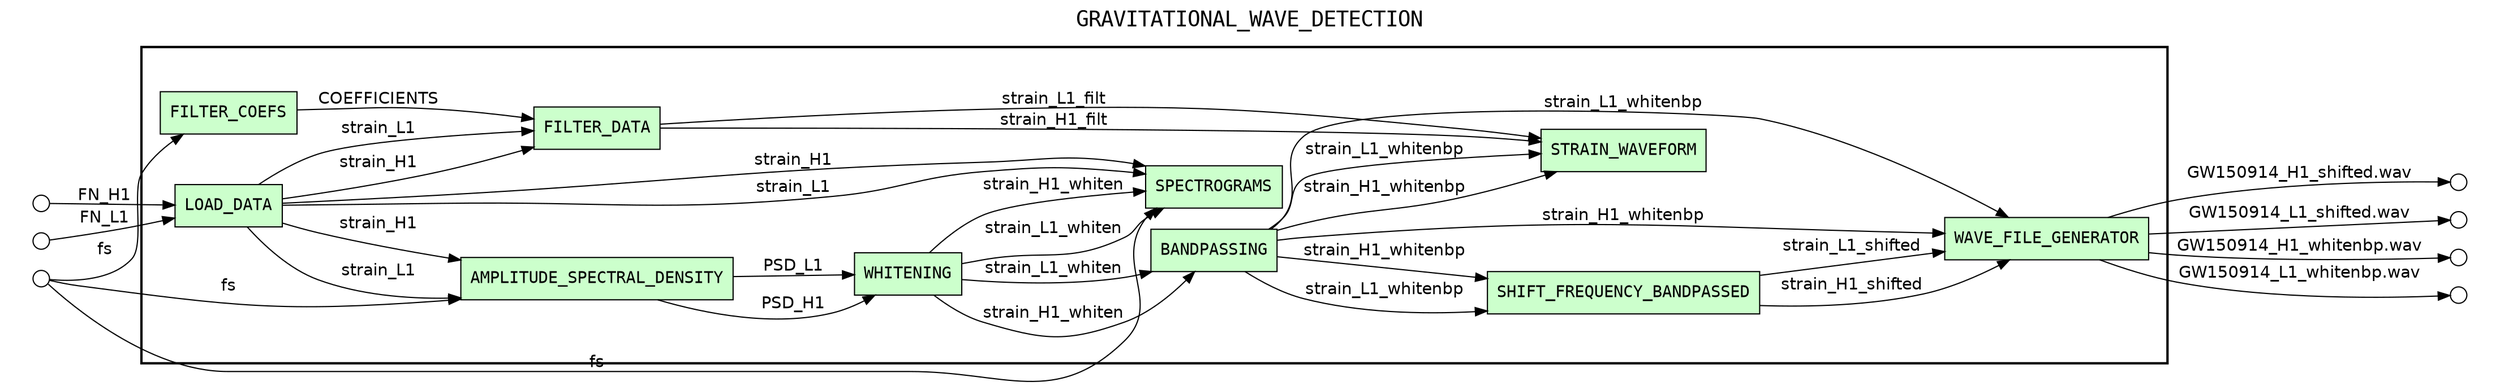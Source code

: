 digraph Workflow {
rankdir=LR
fontname=Courier; fontsize=18; labelloc=t
label=GRAVITATIONAL_WAVE_DETECTION
subgraph cluster_workflow_box_outer { label=""; color=black; penwidth=2
subgraph cluster_workflow_box_inner { label=""; color=white
node[shape=box style=filled fillcolor="#CCFFCC" peripheries=1 fontname=Courier]
LOAD_DATA
AMPLITUDE_SPECTRAL_DENSITY
WHITENING
BANDPASSING
STRAIN_WAVEFORM
SPECTROGRAMS
FILTER_COEFS
FILTER_DATA
WAVE_FILE_GENERATOR
SHIFT_FREQUENCY_BANDPASSED
edge[fontname=Helvetica]
LOAD_DATA -> AMPLITUDE_SPECTRAL_DENSITY [label=strain_H1]
LOAD_DATA -> SPECTROGRAMS [label=strain_H1]
LOAD_DATA -> FILTER_DATA [label=strain_H1]
LOAD_DATA -> AMPLITUDE_SPECTRAL_DENSITY [label=strain_L1]
LOAD_DATA -> SPECTROGRAMS [label=strain_L1]
LOAD_DATA -> FILTER_DATA [label=strain_L1]
AMPLITUDE_SPECTRAL_DENSITY -> WHITENING [label=PSD_H1]
AMPLITUDE_SPECTRAL_DENSITY -> WHITENING [label=PSD_L1]
WHITENING -> BANDPASSING [label=strain_H1_whiten]
WHITENING -> SPECTROGRAMS [label=strain_H1_whiten]
WHITENING -> BANDPASSING [label=strain_L1_whiten]
WHITENING -> SPECTROGRAMS [label=strain_L1_whiten]
BANDPASSING -> STRAIN_WAVEFORM [label=strain_H1_whitenbp]
BANDPASSING -> WAVE_FILE_GENERATOR [label=strain_H1_whitenbp]
BANDPASSING -> SHIFT_FREQUENCY_BANDPASSED [label=strain_H1_whitenbp]
BANDPASSING -> STRAIN_WAVEFORM [label=strain_L1_whitenbp]
BANDPASSING -> WAVE_FILE_GENERATOR [label=strain_L1_whitenbp]
BANDPASSING -> SHIFT_FREQUENCY_BANDPASSED [label=strain_L1_whitenbp]
FILTER_COEFS -> FILTER_DATA [label=COEFFICIENTS]
FILTER_DATA -> STRAIN_WAVEFORM [label=strain_H1_filt]
FILTER_DATA -> STRAIN_WAVEFORM [label=strain_L1_filt]
SHIFT_FREQUENCY_BANDPASSED -> WAVE_FILE_GENERATOR [label=strain_H1_shifted]
SHIFT_FREQUENCY_BANDPASSED -> WAVE_FILE_GENERATOR [label=strain_L1_shifted]
}}
subgraph cluster_input_ports_group_outer { label=""; color=white
subgraph cluster_input_ports_group_inner { label=""; color=white
node[shape=circle style=filled fillcolor="#FFFFFF" peripheries=1 fontname=Courier width=0.2]
FN_H1_input_port [label=""]
FN_L1_input_port [label=""]
fs_input_port [label=""]
}}
subgraph cluster_output_ports_group_outer { label=""; color=white
subgraph cluster_output_ports_group_inner { label=""; color=white
node[shape=circle style=filled fillcolor="#FFFFFF" peripheries=1 fontname=Courier width=0.2]
"GW150914_H1_shifted.wav_output_port" [label=""]
"GW150914_L1_shifted.wav_output_port" [label=""]
"GW150914_H1_whitenbp.wav_output_port" [label=""]
"GW150914_L1_whitenbp.wav_output_port" [label=""]
}}
edge[fontname=Helvetica]
FN_H1_input_port -> LOAD_DATA [label=FN_H1]
FN_L1_input_port -> LOAD_DATA [label=FN_L1]
fs_input_port -> AMPLITUDE_SPECTRAL_DENSITY [label=fs]
fs_input_port -> SPECTROGRAMS [label=fs]
fs_input_port -> FILTER_COEFS [label=fs]
edge[fontname=Helvetica]
WAVE_FILE_GENERATOR -> "GW150914_H1_shifted.wav_output_port" [label="GW150914_H1_shifted.wav"]
WAVE_FILE_GENERATOR -> "GW150914_L1_shifted.wav_output_port" [label="GW150914_L1_shifted.wav"]
WAVE_FILE_GENERATOR -> "GW150914_H1_whitenbp.wav_output_port" [label="GW150914_H1_whitenbp.wav"]
WAVE_FILE_GENERATOR -> "GW150914_L1_whitenbp.wav_output_port" [label="GW150914_L1_whitenbp.wav"]
}
